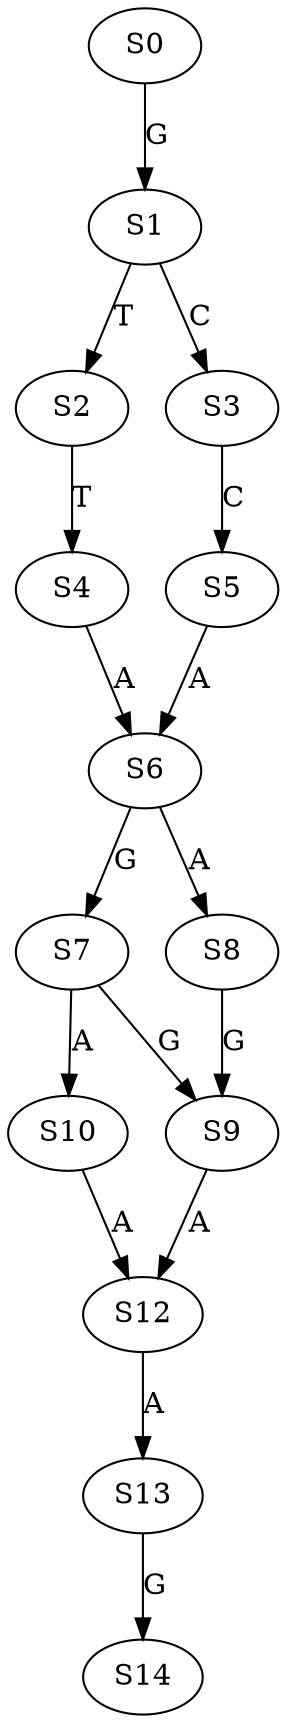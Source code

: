 strict digraph  {
	S0 -> S1 [ label = G ];
	S1 -> S2 [ label = T ];
	S1 -> S3 [ label = C ];
	S2 -> S4 [ label = T ];
	S3 -> S5 [ label = C ];
	S4 -> S6 [ label = A ];
	S5 -> S6 [ label = A ];
	S6 -> S7 [ label = G ];
	S6 -> S8 [ label = A ];
	S7 -> S9 [ label = G ];
	S7 -> S10 [ label = A ];
	S8 -> S9 [ label = G ];
	S9 -> S12 [ label = A ];
	S10 -> S12 [ label = A ];
	S12 -> S13 [ label = A ];
	S13 -> S14 [ label = G ];
}
